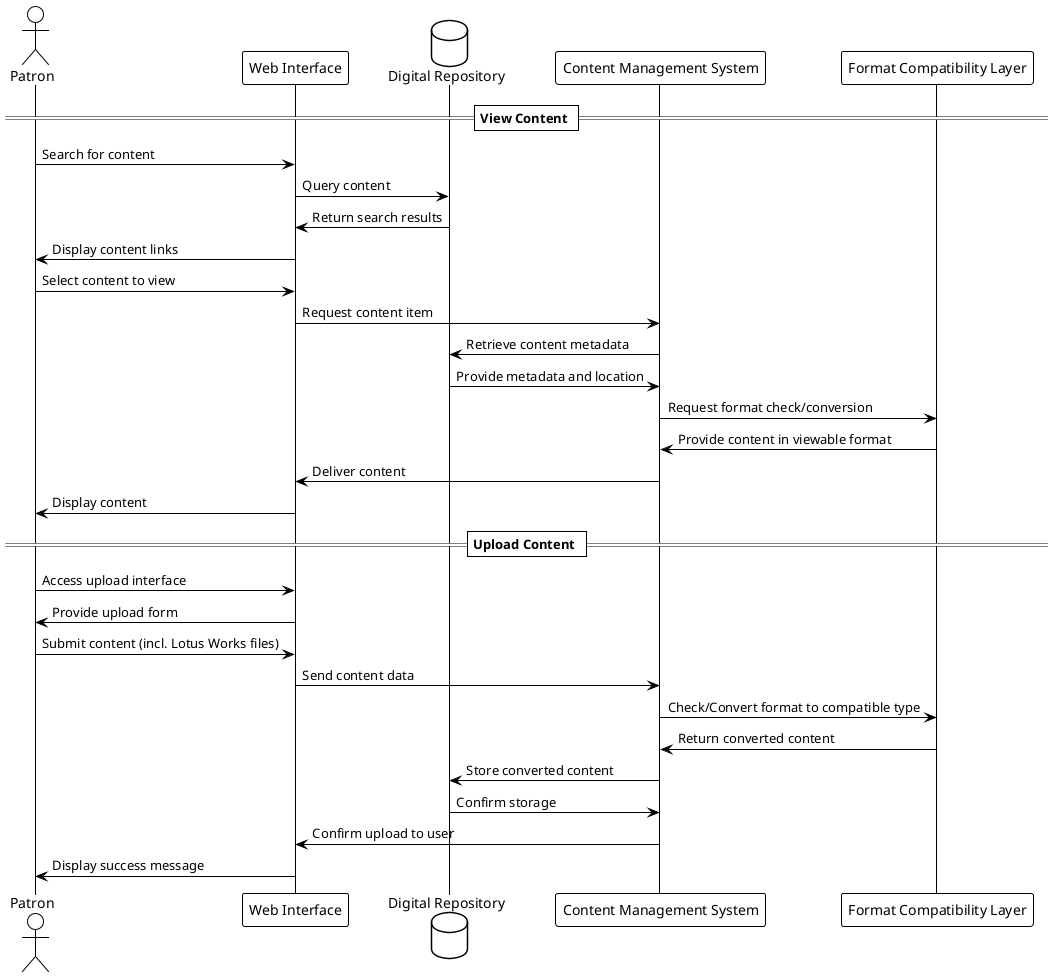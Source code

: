 @startuml
!theme plain

actor Patron
participant "Web Interface" as Web
database "Digital Repository" as Repo
participant "Content Management System" as CMS
participant "Format Compatibility Layer" as FCL

== View Content ==
Patron -> Web: Search for content
Web -> Repo: Query content
Repo -> Web: Return search results
Web -> Patron: Display content links

Patron -> Web: Select content to view
Web -> CMS: Request content item
CMS -> Repo: Retrieve content metadata
Repo -> CMS: Provide metadata and location
CMS -> FCL: Request format check/conversion
FCL -> CMS: Provide content in viewable format
CMS -> Web: Deliver content
Web -> Patron: Display content

== Upload Content ==
Patron -> Web: Access upload interface
Web -> Patron: Provide upload form

Patron -> Web: Submit content (incl. Lotus Works files)
Web -> CMS: Send content data
CMS -> FCL: Check/Convert format to compatible type
FCL -> CMS: Return converted content
CMS -> Repo: Store converted content
Repo -> CMS: Confirm storage
CMS -> Web: Confirm upload to user
Web -> Patron: Display success message

@enduml